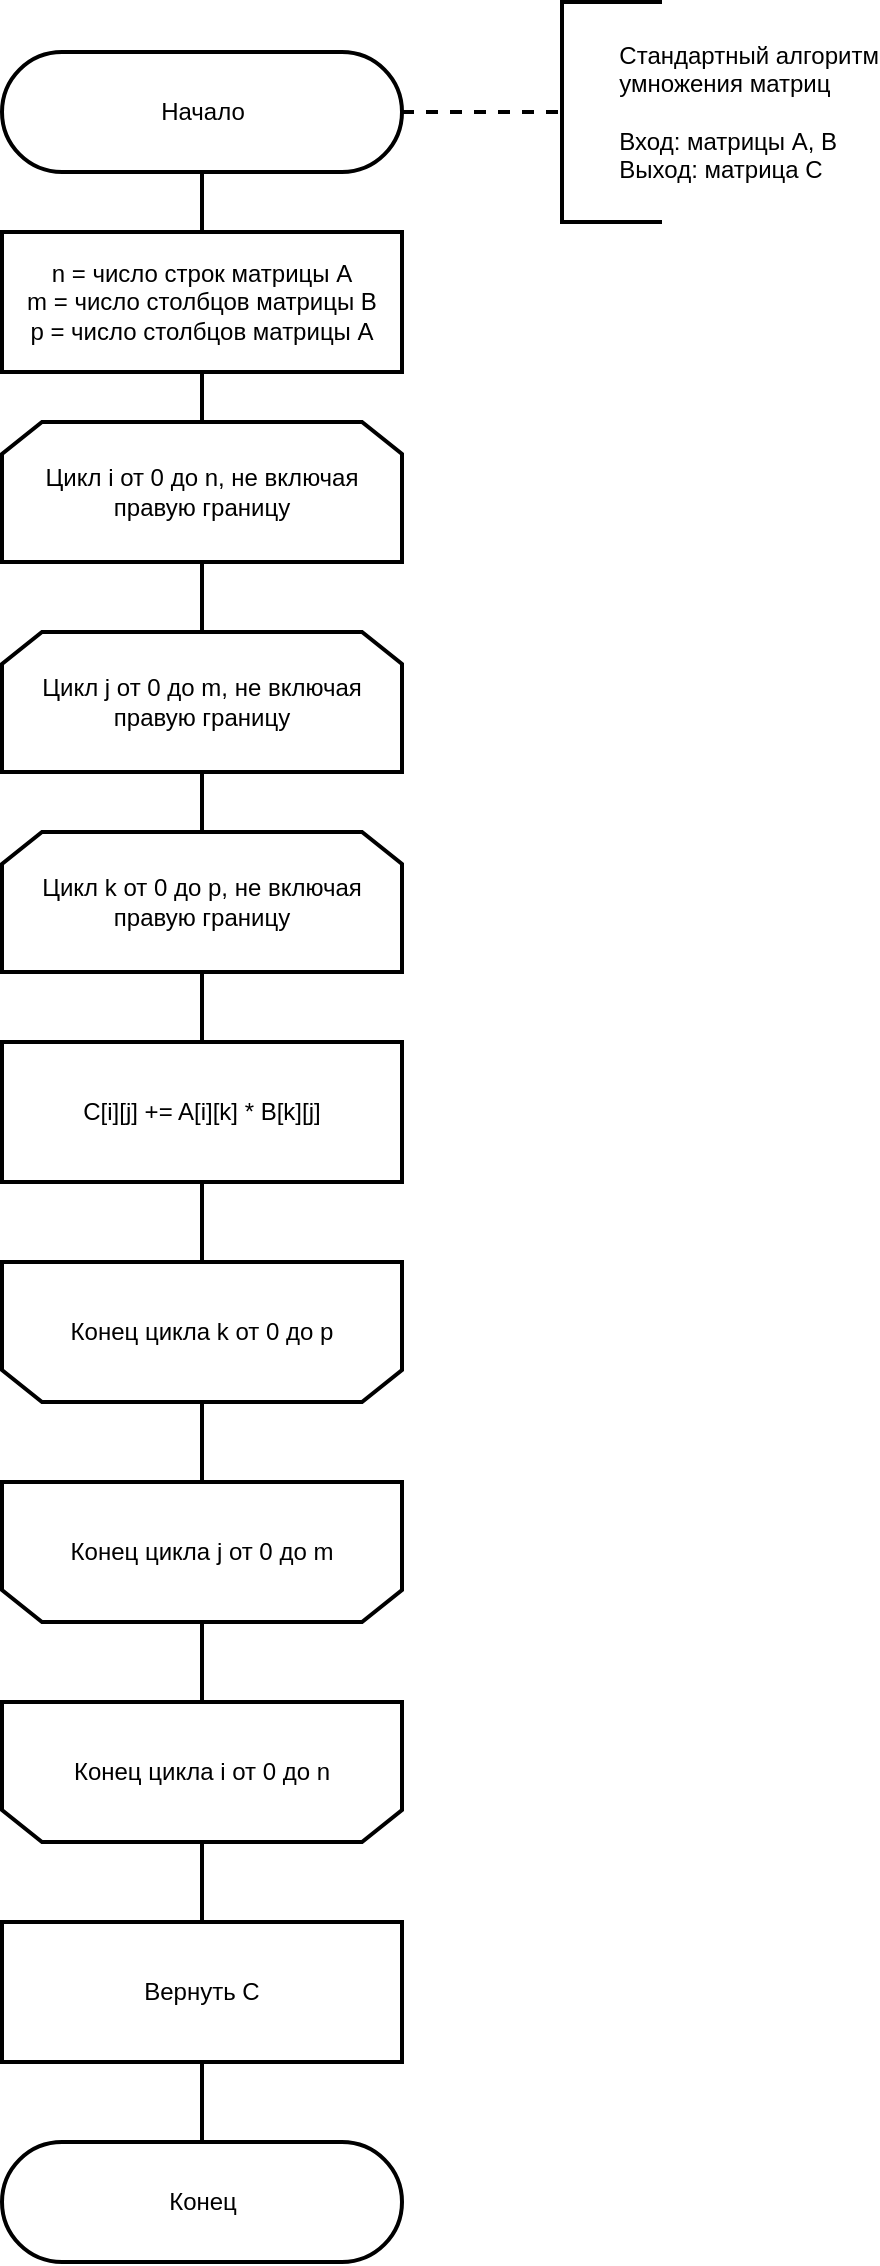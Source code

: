 <mxfile version="20.8.16" type="device"><diagram id="yzsHHDBXxGh418bJgO19" name="Page-1"><mxGraphModel dx="1434" dy="844" grid="1" gridSize="10" guides="1" tooltips="1" connect="1" arrows="1" fold="1" page="1" pageScale="1" pageWidth="827" pageHeight="1169" math="0" shadow="0"><root><mxCell id="0"/><mxCell id="1" parent="0"/><mxCell id="2" style="edgeStyle=orthogonalEdgeStyle;rounded=0;orthogonalLoop=1;jettySize=auto;html=1;entryX=0;entryY=0.5;entryDx=0;entryDy=0;entryPerimeter=0;endArrow=none;endFill=0;strokeWidth=2;dashed=1;exitX=1;exitY=0.5;exitDx=0;exitDy=0;exitPerimeter=0;" parent="1" source="4" target="6" edge="1"><mxGeometry relative="1" as="geometry"><mxPoint x="530" y="145" as="sourcePoint"/><Array as="points"><mxPoint x="500" y="75"/><mxPoint x="500" y="75"/></Array></mxGeometry></mxCell><mxCell id="3" style="edgeStyle=orthogonalEdgeStyle;rounded=0;orthogonalLoop=1;jettySize=auto;html=1;exitX=0.5;exitY=0.5;exitDx=0;exitDy=30;exitPerimeter=0;entryX=0.5;entryY=0;entryDx=0;entryDy=0;endArrow=none;endFill=0;strokeWidth=2;" parent="1" source="4" target="10" edge="1"><mxGeometry relative="1" as="geometry"/></mxCell><mxCell id="4" value="&lt;font style=&quot;font-size: 12px&quot;&gt;Начало&lt;/font&gt;" style="html=1;dashed=0;whitespace=wrap;shape=mxgraph.dfd.start;strokeWidth=2;" parent="1" vertex="1"><mxGeometry x="280" y="45" width="200" height="60" as="geometry"/></mxCell><mxCell id="5" style="edgeStyle=orthogonalEdgeStyle;rounded=0;orthogonalLoop=1;jettySize=auto;html=1;exitX=0.5;exitY=1;exitDx=0;exitDy=0;" parent="1" edge="1"><mxGeometry relative="1" as="geometry"><mxPoint x="330" y="195" as="sourcePoint"/><mxPoint x="330" y="195" as="targetPoint"/></mxGeometry></mxCell><mxCell id="6" value="&lt;div&gt;&lt;span style=&quot;white-space: pre&quot;&gt;&#9;&lt;/span&gt;Стандартный&amp;nbsp;алгоритм&lt;/div&gt;&lt;div&gt;&lt;span style=&quot;white-space: pre&quot;&gt;&#9;&lt;/span&gt;умножения матриц&lt;/div&gt;&lt;div&gt;&lt;span&gt;&lt;br&gt;&lt;/span&gt;&lt;/div&gt;&lt;span style=&quot;white-space: pre&quot;&gt;&#9;&lt;/span&gt;Вход: матрицы A, B&lt;br&gt;&lt;span style=&quot;white-space: pre&quot;&gt;&#9;&lt;/span&gt;Выход: матрица C" style="strokeWidth=2;html=1;shape=mxgraph.flowchart.annotation_1;align=left;pointerEvents=1;" parent="1" vertex="1"><mxGeometry x="560" y="20" width="50" height="110" as="geometry"/></mxCell><mxCell id="7" value="" style="edgeStyle=orthogonalEdgeStyle;rounded=0;orthogonalLoop=1;jettySize=auto;html=1;endArrow=none;endFill=0;strokeWidth=2;" parent="1" source="8" target="18" edge="1"><mxGeometry relative="1" as="geometry"/></mxCell><mxCell id="8" value="&lt;font style=&quot;font-size: 12px&quot;&gt;C[i][j] += A[i][k] * B[k][j]&lt;br&gt;&lt;/font&gt;" style="rounded=0;whiteSpace=wrap;html=1;strokeWidth=2;" parent="1" vertex="1"><mxGeometry x="280" y="540" width="200" height="70" as="geometry"/></mxCell><mxCell id="9" style="edgeStyle=orthogonalEdgeStyle;rounded=0;orthogonalLoop=1;jettySize=auto;html=1;exitX=0.5;exitY=1;exitDx=0;exitDy=0;entryX=0.5;entryY=0;entryDx=0;entryDy=0;strokeWidth=2;endArrow=none;endFill=0;" parent="1" source="10" edge="1"><mxGeometry relative="1" as="geometry"><mxPoint x="380" y="235" as="targetPoint"/></mxGeometry></mxCell><mxCell id="10" value="&lt;font&gt;n = число строк матрицы A&lt;br&gt;m = число столбцов матрицы B&lt;br&gt;p = число столбцов матрицы A&lt;br&gt;&lt;/font&gt;" style="rounded=0;whiteSpace=wrap;html=1;strokeWidth=2;" parent="1" vertex="1"><mxGeometry x="280" y="135" width="200" height="70" as="geometry"/></mxCell><mxCell id="11" value="&lt;font style=&quot;font-size: 12px&quot;&gt;Конец&lt;/font&gt;" style="html=1;dashed=0;whitespace=wrap;shape=mxgraph.dfd.start;strokeWidth=2;" parent="1" vertex="1"><mxGeometry x="280" y="1090" width="200" height="60" as="geometry"/></mxCell><mxCell id="12" style="edgeStyle=orthogonalEdgeStyle;rounded=0;orthogonalLoop=1;jettySize=auto;html=1;exitX=0.5;exitY=1;exitDx=0;exitDy=0;entryX=0.5;entryY=0;entryDx=0;entryDy=0;endArrow=none;endFill=0;strokeWidth=2;" parent="1" source="23" target="14" edge="1"><mxGeometry relative="1" as="geometry"><mxPoint x="380" y="305" as="sourcePoint"/></mxGeometry></mxCell><mxCell id="13" style="edgeStyle=orthogonalEdgeStyle;rounded=0;orthogonalLoop=1;jettySize=auto;html=1;exitX=0.5;exitY=1;exitDx=0;exitDy=0;entryX=0.5;entryY=0;entryDx=0;entryDy=0;endArrow=none;endFill=0;strokeWidth=2;" parent="1" source="14" target="16" edge="1"><mxGeometry relative="1" as="geometry"/></mxCell><mxCell id="14" value="Цикл j от 0 до m, не включая правую границу" style="shape=loopLimit;whiteSpace=wrap;html=1;strokeWidth=2;" parent="1" vertex="1"><mxGeometry x="280" y="335" width="200" height="70" as="geometry"/></mxCell><mxCell id="15" style="edgeStyle=orthogonalEdgeStyle;rounded=0;orthogonalLoop=1;jettySize=auto;html=1;exitX=0.5;exitY=1;exitDx=0;exitDy=0;entryX=0.5;entryY=0;entryDx=0;entryDy=0;strokeWidth=2;endArrow=none;endFill=0;" parent="1" source="16" target="8" edge="1"><mxGeometry relative="1" as="geometry"/></mxCell><mxCell id="16" value="Цикл k от 0 до p, не включая правую границу" style="shape=loopLimit;whiteSpace=wrap;html=1;strokeWidth=2;" parent="1" vertex="1"><mxGeometry x="280" y="435" width="200" height="70" as="geometry"/></mxCell><mxCell id="17" style="edgeStyle=orthogonalEdgeStyle;rounded=0;orthogonalLoop=1;jettySize=auto;html=1;exitX=0.5;exitY=0;exitDx=0;exitDy=0;entryX=0.5;entryY=1;entryDx=0;entryDy=0;endArrow=none;endFill=0;strokeWidth=2;" parent="1" source="18" target="20" edge="1"><mxGeometry relative="1" as="geometry"/></mxCell><mxCell id="18" value="Конец цикла k от 0 до p" style="shape=loopLimit;whiteSpace=wrap;html=1;strokeWidth=2;direction=west;" parent="1" vertex="1"><mxGeometry x="280" y="650" width="200" height="70" as="geometry"/></mxCell><mxCell id="19" style="edgeStyle=orthogonalEdgeStyle;rounded=0;orthogonalLoop=1;jettySize=auto;html=1;exitX=0.5;exitY=0;exitDx=0;exitDy=0;entryX=0.5;entryY=1;entryDx=0;entryDy=0;endArrow=none;endFill=0;strokeWidth=2;" parent="1" source="20" target="25" edge="1"><mxGeometry relative="1" as="geometry"/></mxCell><mxCell id="20" value="Конец цикла j от 0 до m" style="shape=loopLimit;whiteSpace=wrap;html=1;strokeWidth=2;direction=west;" parent="1" vertex="1"><mxGeometry x="280" y="760" width="200" height="70" as="geometry"/></mxCell><mxCell id="21" style="edgeStyle=orthogonalEdgeStyle;rounded=0;orthogonalLoop=1;jettySize=auto;html=1;exitX=0.5;exitY=1;exitDx=0;exitDy=0;entryX=0.5;entryY=0.5;entryDx=0;entryDy=-30;entryPerimeter=0;endArrow=none;endFill=0;strokeWidth=2;" parent="1" source="22" target="11" edge="1"><mxGeometry relative="1" as="geometry"/></mxCell><mxCell id="22" value="&lt;font style=&quot;font-size: 12px&quot;&gt;Вернуть С&lt;br&gt;&lt;/font&gt;" style="rounded=0;whiteSpace=wrap;html=1;strokeWidth=2;" parent="1" vertex="1"><mxGeometry x="280" y="980" width="200" height="70" as="geometry"/></mxCell><mxCell id="23" value="Цикл i от 0 до n, не включая правую границу" style="shape=loopLimit;whiteSpace=wrap;html=1;strokeWidth=2;" parent="1" vertex="1"><mxGeometry x="280" y="230" width="200" height="70" as="geometry"/></mxCell><mxCell id="24" style="edgeStyle=orthogonalEdgeStyle;rounded=0;orthogonalLoop=1;jettySize=auto;html=1;exitX=0.5;exitY=0;exitDx=0;exitDy=0;entryX=0.5;entryY=0;entryDx=0;entryDy=0;endArrow=none;endFill=0;strokeWidth=2;" parent="1" source="25" target="22" edge="1"><mxGeometry relative="1" as="geometry"/></mxCell><mxCell id="25" value="Конец цикла i от 0 до n" style="shape=loopLimit;whiteSpace=wrap;html=1;strokeWidth=2;direction=west;" parent="1" vertex="1"><mxGeometry x="280" y="870" width="200" height="70" as="geometry"/></mxCell></root></mxGraphModel></diagram></mxfile>